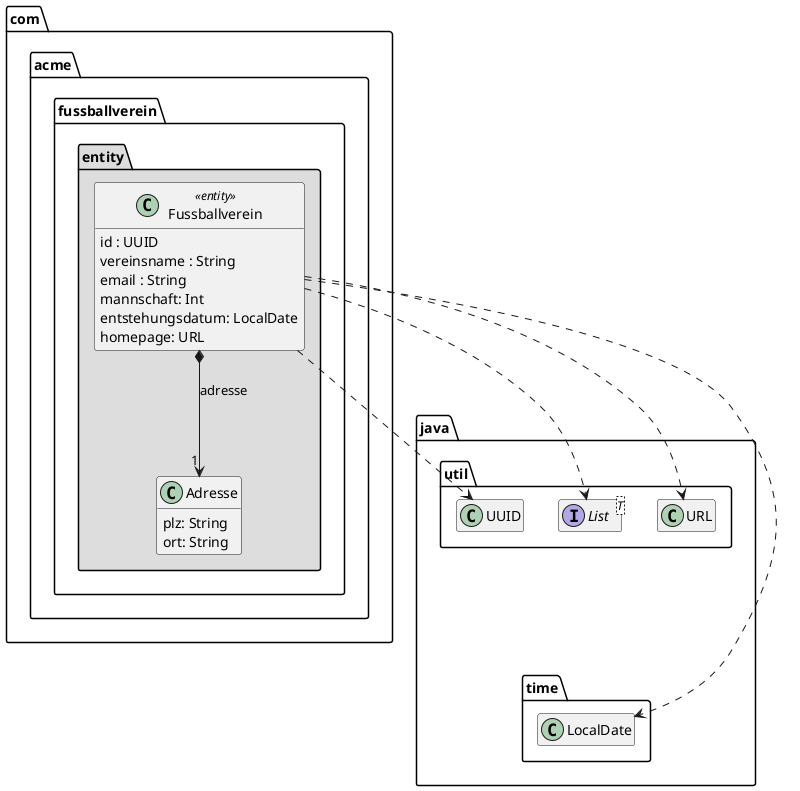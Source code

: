 ' Copyright (C) 2019 - present Juergen Zimmermann, Hochschule Karlsruhe
'
' This program is free software: you can redistribute it and/or modify
' it under the terms of the GNU General Public License as published by
' the Free Software Foundation, either version 3 of the License, or
' (at your option) any later version.
'
' This program is distributed in the hope that it will be useful,
' but WITHOUT ANY WARRANTY; without even the implied warranty of
' MERCHANTABILITY or FITNESS FOR A PARTICULAR PURPOSE.  See the
' GNU General Public License for more details.
'
' You should have received a copy of the GNU General Public License
' along with this program.  If not, see <https://www.gnu.org/licenses/>.
@startuml Fussballverein

skinparam classAttributeIconSize 0
' skinparam monochrome true

package java {
    package util {
        class UUID
        interface List<T>
        class URL
    }

    package time {
        class LocalDate
    }

    UUID .[hidden].> LocalDate
}

package com.acme.fussballverein.entity #DDDDDD {

    class Adresse {
        plz: String
        ort: String
    }

    class Fussballverein << entity >> {
        id : UUID
        vereinsname : String
        email : String
        mannschaft: Int
        entstehungsdatum: LocalDate
        homepage: URL
    }

    Fussballverein *--> "1" Adresse : adresse

    Fussballverein ..> UUID
    Fussballverein ..> LocalDate
    Fussballverein ..> List
    Fussballverein ..> URL
}

hide empty members


@enduml
